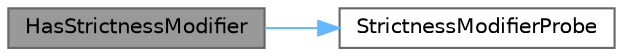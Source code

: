 digraph "HasStrictnessModifier"
{
 // LATEX_PDF_SIZE
  bgcolor="transparent";
  edge [fontname=Helvetica,fontsize=10,labelfontname=Helvetica,labelfontsize=10];
  node [fontname=Helvetica,fontsize=10,shape=box,height=0.2,width=0.4];
  rankdir="LR";
  Node1 [id="Node000001",label="HasStrictnessModifier",height=0.2,width=0.4,color="gray40", fillcolor="grey60", style="filled", fontcolor="black",tooltip=" "];
  Node1 -> Node2 [id="edge1_Node000001_Node000002",color="steelblue1",style="solid",tooltip=" "];
  Node2 [id="Node000002",label="StrictnessModifierProbe",height=0.2,width=0.4,color="grey40", fillcolor="white", style="filled",URL="$namespacetesting_1_1internal.html#a6dbccd6e65a418157039063d19ea7c3a",tooltip=" "];
}
